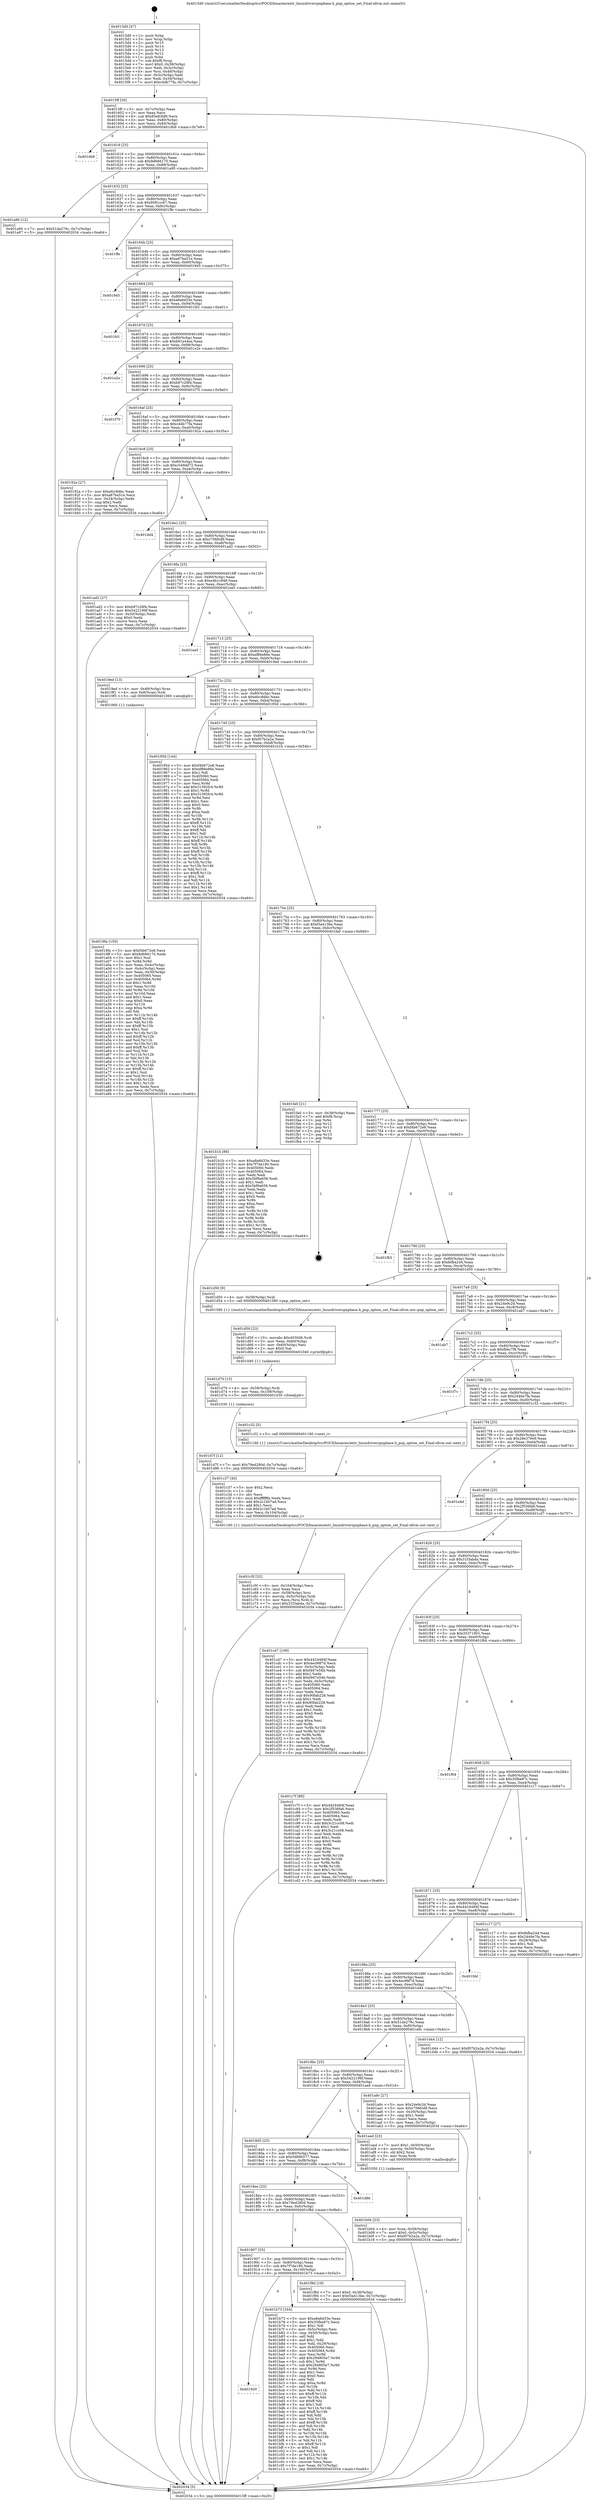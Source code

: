 digraph "0x4015d0" {
  label = "0x4015d0 (/mnt/c/Users/mathe/Desktop/tcc/POCII/binaries/extr_linuxdriverspnpbase.h_pnp_option_set_Final-ollvm.out::main(0))"
  labelloc = "t"
  node[shape=record]

  Entry [label="",width=0.3,height=0.3,shape=circle,fillcolor=black,style=filled]
  "0x4015ff" [label="{
     0x4015ff [26]\l
     | [instrs]\l
     &nbsp;&nbsp;0x4015ff \<+3\>: mov -0x7c(%rbp),%eax\l
     &nbsp;&nbsp;0x401602 \<+2\>: mov %eax,%ecx\l
     &nbsp;&nbsp;0x401604 \<+6\>: sub $0x85e83bf6,%ecx\l
     &nbsp;&nbsp;0x40160a \<+3\>: mov %eax,-0x80(%rbp)\l
     &nbsp;&nbsp;0x40160d \<+6\>: mov %ecx,-0x84(%rbp)\l
     &nbsp;&nbsp;0x401613 \<+6\>: je 0000000000401db9 \<main+0x7e9\>\l
  }"]
  "0x401db9" [label="{
     0x401db9\l
  }", style=dashed]
  "0x401619" [label="{
     0x401619 [25]\l
     | [instrs]\l
     &nbsp;&nbsp;0x401619 \<+5\>: jmp 000000000040161e \<main+0x4e\>\l
     &nbsp;&nbsp;0x40161e \<+3\>: mov -0x80(%rbp),%eax\l
     &nbsp;&nbsp;0x401621 \<+5\>: sub $0x8d666170,%eax\l
     &nbsp;&nbsp;0x401626 \<+6\>: mov %eax,-0x88(%rbp)\l
     &nbsp;&nbsp;0x40162c \<+6\>: je 0000000000401a90 \<main+0x4c0\>\l
  }"]
  Exit [label="",width=0.3,height=0.3,shape=circle,fillcolor=black,style=filled,peripheries=2]
  "0x401a90" [label="{
     0x401a90 [12]\l
     | [instrs]\l
     &nbsp;&nbsp;0x401a90 \<+7\>: movl $0x51da276c,-0x7c(%rbp)\l
     &nbsp;&nbsp;0x401a97 \<+5\>: jmp 0000000000402034 \<main+0xa64\>\l
  }"]
  "0x401632" [label="{
     0x401632 [25]\l
     | [instrs]\l
     &nbsp;&nbsp;0x401632 \<+5\>: jmp 0000000000401637 \<main+0x67\>\l
     &nbsp;&nbsp;0x401637 \<+3\>: mov -0x80(%rbp),%eax\l
     &nbsp;&nbsp;0x40163a \<+5\>: sub $0x9581cc67,%eax\l
     &nbsp;&nbsp;0x40163f \<+6\>: mov %eax,-0x8c(%rbp)\l
     &nbsp;&nbsp;0x401645 \<+6\>: je 0000000000401ffe \<main+0xa2e\>\l
  }"]
  "0x401d7f" [label="{
     0x401d7f [12]\l
     | [instrs]\l
     &nbsp;&nbsp;0x401d7f \<+7\>: movl $0x79ed280d,-0x7c(%rbp)\l
     &nbsp;&nbsp;0x401d86 \<+5\>: jmp 0000000000402034 \<main+0xa64\>\l
  }"]
  "0x401ffe" [label="{
     0x401ffe\l
  }", style=dashed]
  "0x40164b" [label="{
     0x40164b [25]\l
     | [instrs]\l
     &nbsp;&nbsp;0x40164b \<+5\>: jmp 0000000000401650 \<main+0x80\>\l
     &nbsp;&nbsp;0x401650 \<+3\>: mov -0x80(%rbp),%eax\l
     &nbsp;&nbsp;0x401653 \<+5\>: sub $0xa87ba51e,%eax\l
     &nbsp;&nbsp;0x401658 \<+6\>: mov %eax,-0x90(%rbp)\l
     &nbsp;&nbsp;0x40165e \<+6\>: je 0000000000401945 \<main+0x375\>\l
  }"]
  "0x401d70" [label="{
     0x401d70 [15]\l
     | [instrs]\l
     &nbsp;&nbsp;0x401d70 \<+4\>: mov -0x58(%rbp),%rdi\l
     &nbsp;&nbsp;0x401d74 \<+6\>: mov %eax,-0x108(%rbp)\l
     &nbsp;&nbsp;0x401d7a \<+5\>: call 0000000000401030 \<free@plt\>\l
     | [calls]\l
     &nbsp;&nbsp;0x401030 \{1\} (unknown)\l
  }"]
  "0x401945" [label="{
     0x401945\l
  }", style=dashed]
  "0x401664" [label="{
     0x401664 [25]\l
     | [instrs]\l
     &nbsp;&nbsp;0x401664 \<+5\>: jmp 0000000000401669 \<main+0x99\>\l
     &nbsp;&nbsp;0x401669 \<+3\>: mov -0x80(%rbp),%eax\l
     &nbsp;&nbsp;0x40166c \<+5\>: sub $0xa8a6d33e,%eax\l
     &nbsp;&nbsp;0x401671 \<+6\>: mov %eax,-0x94(%rbp)\l
     &nbsp;&nbsp;0x401677 \<+6\>: je 0000000000401fd1 \<main+0xa01\>\l
  }"]
  "0x401d59" [label="{
     0x401d59 [23]\l
     | [instrs]\l
     &nbsp;&nbsp;0x401d59 \<+10\>: movabs $0x4030d6,%rdi\l
     &nbsp;&nbsp;0x401d63 \<+3\>: mov %eax,-0x60(%rbp)\l
     &nbsp;&nbsp;0x401d66 \<+3\>: mov -0x60(%rbp),%esi\l
     &nbsp;&nbsp;0x401d69 \<+2\>: mov $0x0,%al\l
     &nbsp;&nbsp;0x401d6b \<+5\>: call 0000000000401040 \<printf@plt\>\l
     | [calls]\l
     &nbsp;&nbsp;0x401040 \{1\} (unknown)\l
  }"]
  "0x401fd1" [label="{
     0x401fd1\l
  }", style=dashed]
  "0x40167d" [label="{
     0x40167d [25]\l
     | [instrs]\l
     &nbsp;&nbsp;0x40167d \<+5\>: jmp 0000000000401682 \<main+0xb2\>\l
     &nbsp;&nbsp;0x401682 \<+3\>: mov -0x80(%rbp),%eax\l
     &nbsp;&nbsp;0x401685 \<+5\>: sub $0xb91a44ea,%eax\l
     &nbsp;&nbsp;0x40168a \<+6\>: mov %eax,-0x98(%rbp)\l
     &nbsp;&nbsp;0x401690 \<+6\>: je 0000000000401e2e \<main+0x85e\>\l
  }"]
  "0x401c5f" [label="{
     0x401c5f [32]\l
     | [instrs]\l
     &nbsp;&nbsp;0x401c5f \<+6\>: mov -0x104(%rbp),%ecx\l
     &nbsp;&nbsp;0x401c65 \<+3\>: imul %eax,%ecx\l
     &nbsp;&nbsp;0x401c68 \<+4\>: mov -0x58(%rbp),%rsi\l
     &nbsp;&nbsp;0x401c6c \<+4\>: movslq -0x5c(%rbp),%rdi\l
     &nbsp;&nbsp;0x401c70 \<+3\>: mov %ecx,(%rsi,%rdi,4)\l
     &nbsp;&nbsp;0x401c73 \<+7\>: movl $0x31f3abda,-0x7c(%rbp)\l
     &nbsp;&nbsp;0x401c7a \<+5\>: jmp 0000000000402034 \<main+0xa64\>\l
  }"]
  "0x401e2e" [label="{
     0x401e2e\l
  }", style=dashed]
  "0x401696" [label="{
     0x401696 [25]\l
     | [instrs]\l
     &nbsp;&nbsp;0x401696 \<+5\>: jmp 000000000040169b \<main+0xcb\>\l
     &nbsp;&nbsp;0x40169b \<+3\>: mov -0x80(%rbp),%eax\l
     &nbsp;&nbsp;0x40169e \<+5\>: sub $0xb97c28f4,%eax\l
     &nbsp;&nbsp;0x4016a3 \<+6\>: mov %eax,-0x9c(%rbp)\l
     &nbsp;&nbsp;0x4016a9 \<+6\>: je 0000000000401f70 \<main+0x9a0\>\l
  }"]
  "0x401c37" [label="{
     0x401c37 [40]\l
     | [instrs]\l
     &nbsp;&nbsp;0x401c37 \<+5\>: mov $0x2,%ecx\l
     &nbsp;&nbsp;0x401c3c \<+1\>: cltd\l
     &nbsp;&nbsp;0x401c3d \<+2\>: idiv %ecx\l
     &nbsp;&nbsp;0x401c3f \<+6\>: imul $0xfffffffe,%edx,%ecx\l
     &nbsp;&nbsp;0x401c45 \<+6\>: add $0x2c1b07ad,%ecx\l
     &nbsp;&nbsp;0x401c4b \<+3\>: add $0x1,%ecx\l
     &nbsp;&nbsp;0x401c4e \<+6\>: sub $0x2c1b07ad,%ecx\l
     &nbsp;&nbsp;0x401c54 \<+6\>: mov %ecx,-0x104(%rbp)\l
     &nbsp;&nbsp;0x401c5a \<+5\>: call 0000000000401160 \<next_i\>\l
     | [calls]\l
     &nbsp;&nbsp;0x401160 \{1\} (/mnt/c/Users/mathe/Desktop/tcc/POCII/binaries/extr_linuxdriverspnpbase.h_pnp_option_set_Final-ollvm.out::next_i)\l
  }"]
  "0x401f70" [label="{
     0x401f70\l
  }", style=dashed]
  "0x4016af" [label="{
     0x4016af [25]\l
     | [instrs]\l
     &nbsp;&nbsp;0x4016af \<+5\>: jmp 00000000004016b4 \<main+0xe4\>\l
     &nbsp;&nbsp;0x4016b4 \<+3\>: mov -0x80(%rbp),%eax\l
     &nbsp;&nbsp;0x4016b7 \<+5\>: sub $0xc4db77fa,%eax\l
     &nbsp;&nbsp;0x4016bc \<+6\>: mov %eax,-0xa0(%rbp)\l
     &nbsp;&nbsp;0x4016c2 \<+6\>: je 000000000040192a \<main+0x35a\>\l
  }"]
  "0x401920" [label="{
     0x401920\l
  }", style=dashed]
  "0x40192a" [label="{
     0x40192a [27]\l
     | [instrs]\l
     &nbsp;&nbsp;0x40192a \<+5\>: mov $0xefcc8dbc,%eax\l
     &nbsp;&nbsp;0x40192f \<+5\>: mov $0xa87ba51e,%ecx\l
     &nbsp;&nbsp;0x401934 \<+3\>: mov -0x34(%rbp),%edx\l
     &nbsp;&nbsp;0x401937 \<+3\>: cmp $0x2,%edx\l
     &nbsp;&nbsp;0x40193a \<+3\>: cmovne %ecx,%eax\l
     &nbsp;&nbsp;0x40193d \<+3\>: mov %eax,-0x7c(%rbp)\l
     &nbsp;&nbsp;0x401940 \<+5\>: jmp 0000000000402034 \<main+0xa64\>\l
  }"]
  "0x4016c8" [label="{
     0x4016c8 [25]\l
     | [instrs]\l
     &nbsp;&nbsp;0x4016c8 \<+5\>: jmp 00000000004016cd \<main+0xfd\>\l
     &nbsp;&nbsp;0x4016cd \<+3\>: mov -0x80(%rbp),%eax\l
     &nbsp;&nbsp;0x4016d0 \<+5\>: sub $0xc549dd72,%eax\l
     &nbsp;&nbsp;0x4016d5 \<+6\>: mov %eax,-0xa4(%rbp)\l
     &nbsp;&nbsp;0x4016db \<+6\>: je 0000000000401dd4 \<main+0x804\>\l
  }"]
  "0x402034" [label="{
     0x402034 [5]\l
     | [instrs]\l
     &nbsp;&nbsp;0x402034 \<+5\>: jmp 00000000004015ff \<main+0x2f\>\l
  }"]
  "0x4015d0" [label="{
     0x4015d0 [47]\l
     | [instrs]\l
     &nbsp;&nbsp;0x4015d0 \<+1\>: push %rbp\l
     &nbsp;&nbsp;0x4015d1 \<+3\>: mov %rsp,%rbp\l
     &nbsp;&nbsp;0x4015d4 \<+2\>: push %r15\l
     &nbsp;&nbsp;0x4015d6 \<+2\>: push %r14\l
     &nbsp;&nbsp;0x4015d8 \<+2\>: push %r13\l
     &nbsp;&nbsp;0x4015da \<+2\>: push %r12\l
     &nbsp;&nbsp;0x4015dc \<+1\>: push %rbx\l
     &nbsp;&nbsp;0x4015dd \<+7\>: sub $0xf8,%rsp\l
     &nbsp;&nbsp;0x4015e4 \<+7\>: movl $0x0,-0x38(%rbp)\l
     &nbsp;&nbsp;0x4015eb \<+3\>: mov %edi,-0x3c(%rbp)\l
     &nbsp;&nbsp;0x4015ee \<+4\>: mov %rsi,-0x48(%rbp)\l
     &nbsp;&nbsp;0x4015f2 \<+3\>: mov -0x3c(%rbp),%edi\l
     &nbsp;&nbsp;0x4015f5 \<+3\>: mov %edi,-0x34(%rbp)\l
     &nbsp;&nbsp;0x4015f8 \<+7\>: movl $0xc4db77fa,-0x7c(%rbp)\l
  }"]
  "0x401b73" [label="{
     0x401b73 [164]\l
     | [instrs]\l
     &nbsp;&nbsp;0x401b73 \<+5\>: mov $0xa8a6d33e,%eax\l
     &nbsp;&nbsp;0x401b78 \<+5\>: mov $0x35fbe97c,%ecx\l
     &nbsp;&nbsp;0x401b7d \<+2\>: mov $0x1,%dl\l
     &nbsp;&nbsp;0x401b7f \<+3\>: mov -0x5c(%rbp),%esi\l
     &nbsp;&nbsp;0x401b82 \<+3\>: cmp -0x50(%rbp),%esi\l
     &nbsp;&nbsp;0x401b85 \<+4\>: setl %dil\l
     &nbsp;&nbsp;0x401b89 \<+4\>: and $0x1,%dil\l
     &nbsp;&nbsp;0x401b8d \<+4\>: mov %dil,-0x29(%rbp)\l
     &nbsp;&nbsp;0x401b91 \<+7\>: mov 0x405060,%esi\l
     &nbsp;&nbsp;0x401b98 \<+8\>: mov 0x405064,%r8d\l
     &nbsp;&nbsp;0x401ba0 \<+3\>: mov %esi,%r9d\l
     &nbsp;&nbsp;0x401ba3 \<+7\>: add $0x294805e7,%r9d\l
     &nbsp;&nbsp;0x401baa \<+4\>: sub $0x1,%r9d\l
     &nbsp;&nbsp;0x401bae \<+7\>: sub $0x294805e7,%r9d\l
     &nbsp;&nbsp;0x401bb5 \<+4\>: imul %r9d,%esi\l
     &nbsp;&nbsp;0x401bb9 \<+3\>: and $0x1,%esi\l
     &nbsp;&nbsp;0x401bbc \<+3\>: cmp $0x0,%esi\l
     &nbsp;&nbsp;0x401bbf \<+4\>: sete %dil\l
     &nbsp;&nbsp;0x401bc3 \<+4\>: cmp $0xa,%r8d\l
     &nbsp;&nbsp;0x401bc7 \<+4\>: setl %r10b\l
     &nbsp;&nbsp;0x401bcb \<+3\>: mov %dil,%r11b\l
     &nbsp;&nbsp;0x401bce \<+4\>: xor $0xff,%r11b\l
     &nbsp;&nbsp;0x401bd2 \<+3\>: mov %r10b,%bl\l
     &nbsp;&nbsp;0x401bd5 \<+3\>: xor $0xff,%bl\l
     &nbsp;&nbsp;0x401bd8 \<+3\>: xor $0x1,%dl\l
     &nbsp;&nbsp;0x401bdb \<+3\>: mov %r11b,%r14b\l
     &nbsp;&nbsp;0x401bde \<+4\>: and $0xff,%r14b\l
     &nbsp;&nbsp;0x401be2 \<+3\>: and %dl,%dil\l
     &nbsp;&nbsp;0x401be5 \<+3\>: mov %bl,%r15b\l
     &nbsp;&nbsp;0x401be8 \<+4\>: and $0xff,%r15b\l
     &nbsp;&nbsp;0x401bec \<+3\>: and %dl,%r10b\l
     &nbsp;&nbsp;0x401bef \<+3\>: or %dil,%r14b\l
     &nbsp;&nbsp;0x401bf2 \<+3\>: or %r10b,%r15b\l
     &nbsp;&nbsp;0x401bf5 \<+3\>: xor %r15b,%r14b\l
     &nbsp;&nbsp;0x401bf8 \<+3\>: or %bl,%r11b\l
     &nbsp;&nbsp;0x401bfb \<+4\>: xor $0xff,%r11b\l
     &nbsp;&nbsp;0x401bff \<+3\>: or $0x1,%dl\l
     &nbsp;&nbsp;0x401c02 \<+3\>: and %dl,%r11b\l
     &nbsp;&nbsp;0x401c05 \<+3\>: or %r11b,%r14b\l
     &nbsp;&nbsp;0x401c08 \<+4\>: test $0x1,%r14b\l
     &nbsp;&nbsp;0x401c0c \<+3\>: cmovne %ecx,%eax\l
     &nbsp;&nbsp;0x401c0f \<+3\>: mov %eax,-0x7c(%rbp)\l
     &nbsp;&nbsp;0x401c12 \<+5\>: jmp 0000000000402034 \<main+0xa64\>\l
  }"]
  "0x401dd4" [label="{
     0x401dd4\l
  }", style=dashed]
  "0x4016e1" [label="{
     0x4016e1 [25]\l
     | [instrs]\l
     &nbsp;&nbsp;0x4016e1 \<+5\>: jmp 00000000004016e6 \<main+0x116\>\l
     &nbsp;&nbsp;0x4016e6 \<+3\>: mov -0x80(%rbp),%eax\l
     &nbsp;&nbsp;0x4016e9 \<+5\>: sub $0xc706fcd9,%eax\l
     &nbsp;&nbsp;0x4016ee \<+6\>: mov %eax,-0xa8(%rbp)\l
     &nbsp;&nbsp;0x4016f4 \<+6\>: je 0000000000401ad2 \<main+0x502\>\l
  }"]
  "0x401907" [label="{
     0x401907 [25]\l
     | [instrs]\l
     &nbsp;&nbsp;0x401907 \<+5\>: jmp 000000000040190c \<main+0x33c\>\l
     &nbsp;&nbsp;0x40190c \<+3\>: mov -0x80(%rbp),%eax\l
     &nbsp;&nbsp;0x40190f \<+5\>: sub $0x7f7de180,%eax\l
     &nbsp;&nbsp;0x401914 \<+6\>: mov %eax,-0x100(%rbp)\l
     &nbsp;&nbsp;0x40191a \<+6\>: je 0000000000401b73 \<main+0x5a3\>\l
  }"]
  "0x401ad2" [label="{
     0x401ad2 [27]\l
     | [instrs]\l
     &nbsp;&nbsp;0x401ad2 \<+5\>: mov $0xb97c28f4,%eax\l
     &nbsp;&nbsp;0x401ad7 \<+5\>: mov $0x5422199f,%ecx\l
     &nbsp;&nbsp;0x401adc \<+3\>: mov -0x30(%rbp),%edx\l
     &nbsp;&nbsp;0x401adf \<+3\>: cmp $0x0,%edx\l
     &nbsp;&nbsp;0x401ae2 \<+3\>: cmove %ecx,%eax\l
     &nbsp;&nbsp;0x401ae5 \<+3\>: mov %eax,-0x7c(%rbp)\l
     &nbsp;&nbsp;0x401ae8 \<+5\>: jmp 0000000000402034 \<main+0xa64\>\l
  }"]
  "0x4016fa" [label="{
     0x4016fa [25]\l
     | [instrs]\l
     &nbsp;&nbsp;0x4016fa \<+5\>: jmp 00000000004016ff \<main+0x12f\>\l
     &nbsp;&nbsp;0x4016ff \<+3\>: mov -0x80(%rbp),%eax\l
     &nbsp;&nbsp;0x401702 \<+5\>: sub $0xe4b1c948,%eax\l
     &nbsp;&nbsp;0x401707 \<+6\>: mov %eax,-0xac(%rbp)\l
     &nbsp;&nbsp;0x40170d \<+6\>: je 0000000000401ea5 \<main+0x8d5\>\l
  }"]
  "0x401f8d" [label="{
     0x401f8d [19]\l
     | [instrs]\l
     &nbsp;&nbsp;0x401f8d \<+7\>: movl $0x0,-0x38(%rbp)\l
     &nbsp;&nbsp;0x401f94 \<+7\>: movl $0xf3a413be,-0x7c(%rbp)\l
     &nbsp;&nbsp;0x401f9b \<+5\>: jmp 0000000000402034 \<main+0xa64\>\l
  }"]
  "0x401ea5" [label="{
     0x401ea5\l
  }", style=dashed]
  "0x401713" [label="{
     0x401713 [25]\l
     | [instrs]\l
     &nbsp;&nbsp;0x401713 \<+5\>: jmp 0000000000401718 \<main+0x148\>\l
     &nbsp;&nbsp;0x401718 \<+3\>: mov -0x80(%rbp),%eax\l
     &nbsp;&nbsp;0x40171b \<+5\>: sub $0xef86e86e,%eax\l
     &nbsp;&nbsp;0x401720 \<+6\>: mov %eax,-0xb0(%rbp)\l
     &nbsp;&nbsp;0x401726 \<+6\>: je 00000000004019ed \<main+0x41d\>\l
  }"]
  "0x4018ee" [label="{
     0x4018ee [25]\l
     | [instrs]\l
     &nbsp;&nbsp;0x4018ee \<+5\>: jmp 00000000004018f3 \<main+0x323\>\l
     &nbsp;&nbsp;0x4018f3 \<+3\>: mov -0x80(%rbp),%eax\l
     &nbsp;&nbsp;0x4018f6 \<+5\>: sub $0x79ed280d,%eax\l
     &nbsp;&nbsp;0x4018fb \<+6\>: mov %eax,-0xfc(%rbp)\l
     &nbsp;&nbsp;0x401901 \<+6\>: je 0000000000401f8d \<main+0x9bd\>\l
  }"]
  "0x4019ed" [label="{
     0x4019ed [13]\l
     | [instrs]\l
     &nbsp;&nbsp;0x4019ed \<+4\>: mov -0x48(%rbp),%rax\l
     &nbsp;&nbsp;0x4019f1 \<+4\>: mov 0x8(%rax),%rdi\l
     &nbsp;&nbsp;0x4019f5 \<+5\>: call 0000000000401060 \<atoi@plt\>\l
     | [calls]\l
     &nbsp;&nbsp;0x401060 \{1\} (unknown)\l
  }"]
  "0x40172c" [label="{
     0x40172c [25]\l
     | [instrs]\l
     &nbsp;&nbsp;0x40172c \<+5\>: jmp 0000000000401731 \<main+0x161\>\l
     &nbsp;&nbsp;0x401731 \<+3\>: mov -0x80(%rbp),%eax\l
     &nbsp;&nbsp;0x401734 \<+5\>: sub $0xefcc8dbc,%eax\l
     &nbsp;&nbsp;0x401739 \<+6\>: mov %eax,-0xb4(%rbp)\l
     &nbsp;&nbsp;0x40173f \<+6\>: je 000000000040195d \<main+0x38d\>\l
  }"]
  "0x401d8b" [label="{
     0x401d8b\l
  }", style=dashed]
  "0x40195d" [label="{
     0x40195d [144]\l
     | [instrs]\l
     &nbsp;&nbsp;0x40195d \<+5\>: mov $0xf4b672e8,%eax\l
     &nbsp;&nbsp;0x401962 \<+5\>: mov $0xef86e86e,%ecx\l
     &nbsp;&nbsp;0x401967 \<+2\>: mov $0x1,%dl\l
     &nbsp;&nbsp;0x401969 \<+7\>: mov 0x405060,%esi\l
     &nbsp;&nbsp;0x401970 \<+7\>: mov 0x405064,%edi\l
     &nbsp;&nbsp;0x401977 \<+3\>: mov %esi,%r8d\l
     &nbsp;&nbsp;0x40197a \<+7\>: add $0x31392fc4,%r8d\l
     &nbsp;&nbsp;0x401981 \<+4\>: sub $0x1,%r8d\l
     &nbsp;&nbsp;0x401985 \<+7\>: sub $0x31392fc4,%r8d\l
     &nbsp;&nbsp;0x40198c \<+4\>: imul %r8d,%esi\l
     &nbsp;&nbsp;0x401990 \<+3\>: and $0x1,%esi\l
     &nbsp;&nbsp;0x401993 \<+3\>: cmp $0x0,%esi\l
     &nbsp;&nbsp;0x401996 \<+4\>: sete %r9b\l
     &nbsp;&nbsp;0x40199a \<+3\>: cmp $0xa,%edi\l
     &nbsp;&nbsp;0x40199d \<+4\>: setl %r10b\l
     &nbsp;&nbsp;0x4019a1 \<+3\>: mov %r9b,%r11b\l
     &nbsp;&nbsp;0x4019a4 \<+4\>: xor $0xff,%r11b\l
     &nbsp;&nbsp;0x4019a8 \<+3\>: mov %r10b,%bl\l
     &nbsp;&nbsp;0x4019ab \<+3\>: xor $0xff,%bl\l
     &nbsp;&nbsp;0x4019ae \<+3\>: xor $0x1,%dl\l
     &nbsp;&nbsp;0x4019b1 \<+3\>: mov %r11b,%r14b\l
     &nbsp;&nbsp;0x4019b4 \<+4\>: and $0xff,%r14b\l
     &nbsp;&nbsp;0x4019b8 \<+3\>: and %dl,%r9b\l
     &nbsp;&nbsp;0x4019bb \<+3\>: mov %bl,%r15b\l
     &nbsp;&nbsp;0x4019be \<+4\>: and $0xff,%r15b\l
     &nbsp;&nbsp;0x4019c2 \<+3\>: and %dl,%r10b\l
     &nbsp;&nbsp;0x4019c5 \<+3\>: or %r9b,%r14b\l
     &nbsp;&nbsp;0x4019c8 \<+3\>: or %r10b,%r15b\l
     &nbsp;&nbsp;0x4019cb \<+3\>: xor %r15b,%r14b\l
     &nbsp;&nbsp;0x4019ce \<+3\>: or %bl,%r11b\l
     &nbsp;&nbsp;0x4019d1 \<+4\>: xor $0xff,%r11b\l
     &nbsp;&nbsp;0x4019d5 \<+3\>: or $0x1,%dl\l
     &nbsp;&nbsp;0x4019d8 \<+3\>: and %dl,%r11b\l
     &nbsp;&nbsp;0x4019db \<+3\>: or %r11b,%r14b\l
     &nbsp;&nbsp;0x4019de \<+4\>: test $0x1,%r14b\l
     &nbsp;&nbsp;0x4019e2 \<+3\>: cmovne %ecx,%eax\l
     &nbsp;&nbsp;0x4019e5 \<+3\>: mov %eax,-0x7c(%rbp)\l
     &nbsp;&nbsp;0x4019e8 \<+5\>: jmp 0000000000402034 \<main+0xa64\>\l
  }"]
  "0x401745" [label="{
     0x401745 [25]\l
     | [instrs]\l
     &nbsp;&nbsp;0x401745 \<+5\>: jmp 000000000040174a \<main+0x17a\>\l
     &nbsp;&nbsp;0x40174a \<+3\>: mov -0x80(%rbp),%eax\l
     &nbsp;&nbsp;0x40174d \<+5\>: sub $0xf07b2a2a,%eax\l
     &nbsp;&nbsp;0x401752 \<+6\>: mov %eax,-0xb8(%rbp)\l
     &nbsp;&nbsp;0x401758 \<+6\>: je 0000000000401b1b \<main+0x54b\>\l
  }"]
  "0x4019fa" [label="{
     0x4019fa [150]\l
     | [instrs]\l
     &nbsp;&nbsp;0x4019fa \<+5\>: mov $0xf4b672e8,%ecx\l
     &nbsp;&nbsp;0x4019ff \<+5\>: mov $0x8d666170,%edx\l
     &nbsp;&nbsp;0x401a04 \<+3\>: mov $0x1,%sil\l
     &nbsp;&nbsp;0x401a07 \<+3\>: xor %r8d,%r8d\l
     &nbsp;&nbsp;0x401a0a \<+3\>: mov %eax,-0x4c(%rbp)\l
     &nbsp;&nbsp;0x401a0d \<+3\>: mov -0x4c(%rbp),%eax\l
     &nbsp;&nbsp;0x401a10 \<+3\>: mov %eax,-0x30(%rbp)\l
     &nbsp;&nbsp;0x401a13 \<+7\>: mov 0x405060,%eax\l
     &nbsp;&nbsp;0x401a1a \<+8\>: mov 0x405064,%r9d\l
     &nbsp;&nbsp;0x401a22 \<+4\>: sub $0x1,%r8d\l
     &nbsp;&nbsp;0x401a26 \<+3\>: mov %eax,%r10d\l
     &nbsp;&nbsp;0x401a29 \<+3\>: add %r8d,%r10d\l
     &nbsp;&nbsp;0x401a2c \<+4\>: imul %r10d,%eax\l
     &nbsp;&nbsp;0x401a30 \<+3\>: and $0x1,%eax\l
     &nbsp;&nbsp;0x401a33 \<+3\>: cmp $0x0,%eax\l
     &nbsp;&nbsp;0x401a36 \<+4\>: sete %r11b\l
     &nbsp;&nbsp;0x401a3a \<+4\>: cmp $0xa,%r9d\l
     &nbsp;&nbsp;0x401a3e \<+3\>: setl %bl\l
     &nbsp;&nbsp;0x401a41 \<+3\>: mov %r11b,%r14b\l
     &nbsp;&nbsp;0x401a44 \<+4\>: xor $0xff,%r14b\l
     &nbsp;&nbsp;0x401a48 \<+3\>: mov %bl,%r15b\l
     &nbsp;&nbsp;0x401a4b \<+4\>: xor $0xff,%r15b\l
     &nbsp;&nbsp;0x401a4f \<+4\>: xor $0x1,%sil\l
     &nbsp;&nbsp;0x401a53 \<+3\>: mov %r14b,%r12b\l
     &nbsp;&nbsp;0x401a56 \<+4\>: and $0xff,%r12b\l
     &nbsp;&nbsp;0x401a5a \<+3\>: and %sil,%r11b\l
     &nbsp;&nbsp;0x401a5d \<+3\>: mov %r15b,%r13b\l
     &nbsp;&nbsp;0x401a60 \<+4\>: and $0xff,%r13b\l
     &nbsp;&nbsp;0x401a64 \<+3\>: and %sil,%bl\l
     &nbsp;&nbsp;0x401a67 \<+3\>: or %r11b,%r12b\l
     &nbsp;&nbsp;0x401a6a \<+3\>: or %bl,%r13b\l
     &nbsp;&nbsp;0x401a6d \<+3\>: xor %r13b,%r12b\l
     &nbsp;&nbsp;0x401a70 \<+3\>: or %r15b,%r14b\l
     &nbsp;&nbsp;0x401a73 \<+4\>: xor $0xff,%r14b\l
     &nbsp;&nbsp;0x401a77 \<+4\>: or $0x1,%sil\l
     &nbsp;&nbsp;0x401a7b \<+3\>: and %sil,%r14b\l
     &nbsp;&nbsp;0x401a7e \<+3\>: or %r14b,%r12b\l
     &nbsp;&nbsp;0x401a81 \<+4\>: test $0x1,%r12b\l
     &nbsp;&nbsp;0x401a85 \<+3\>: cmovne %edx,%ecx\l
     &nbsp;&nbsp;0x401a88 \<+3\>: mov %ecx,-0x7c(%rbp)\l
     &nbsp;&nbsp;0x401a8b \<+5\>: jmp 0000000000402034 \<main+0xa64\>\l
  }"]
  "0x401b04" [label="{
     0x401b04 [23]\l
     | [instrs]\l
     &nbsp;&nbsp;0x401b04 \<+4\>: mov %rax,-0x58(%rbp)\l
     &nbsp;&nbsp;0x401b08 \<+7\>: movl $0x0,-0x5c(%rbp)\l
     &nbsp;&nbsp;0x401b0f \<+7\>: movl $0xf07b2a2a,-0x7c(%rbp)\l
     &nbsp;&nbsp;0x401b16 \<+5\>: jmp 0000000000402034 \<main+0xa64\>\l
  }"]
  "0x401b1b" [label="{
     0x401b1b [88]\l
     | [instrs]\l
     &nbsp;&nbsp;0x401b1b \<+5\>: mov $0xa8a6d33e,%eax\l
     &nbsp;&nbsp;0x401b20 \<+5\>: mov $0x7f7de180,%ecx\l
     &nbsp;&nbsp;0x401b25 \<+7\>: mov 0x405060,%edx\l
     &nbsp;&nbsp;0x401b2c \<+7\>: mov 0x405064,%esi\l
     &nbsp;&nbsp;0x401b33 \<+2\>: mov %edx,%edi\l
     &nbsp;&nbsp;0x401b35 \<+6\>: add $0x5bf9a658,%edi\l
     &nbsp;&nbsp;0x401b3b \<+3\>: sub $0x1,%edi\l
     &nbsp;&nbsp;0x401b3e \<+6\>: sub $0x5bf9a658,%edi\l
     &nbsp;&nbsp;0x401b44 \<+3\>: imul %edi,%edx\l
     &nbsp;&nbsp;0x401b47 \<+3\>: and $0x1,%edx\l
     &nbsp;&nbsp;0x401b4a \<+3\>: cmp $0x0,%edx\l
     &nbsp;&nbsp;0x401b4d \<+4\>: sete %r8b\l
     &nbsp;&nbsp;0x401b51 \<+3\>: cmp $0xa,%esi\l
     &nbsp;&nbsp;0x401b54 \<+4\>: setl %r9b\l
     &nbsp;&nbsp;0x401b58 \<+3\>: mov %r8b,%r10b\l
     &nbsp;&nbsp;0x401b5b \<+3\>: and %r9b,%r10b\l
     &nbsp;&nbsp;0x401b5e \<+3\>: xor %r9b,%r8b\l
     &nbsp;&nbsp;0x401b61 \<+3\>: or %r8b,%r10b\l
     &nbsp;&nbsp;0x401b64 \<+4\>: test $0x1,%r10b\l
     &nbsp;&nbsp;0x401b68 \<+3\>: cmovne %ecx,%eax\l
     &nbsp;&nbsp;0x401b6b \<+3\>: mov %eax,-0x7c(%rbp)\l
     &nbsp;&nbsp;0x401b6e \<+5\>: jmp 0000000000402034 \<main+0xa64\>\l
  }"]
  "0x40175e" [label="{
     0x40175e [25]\l
     | [instrs]\l
     &nbsp;&nbsp;0x40175e \<+5\>: jmp 0000000000401763 \<main+0x193\>\l
     &nbsp;&nbsp;0x401763 \<+3\>: mov -0x80(%rbp),%eax\l
     &nbsp;&nbsp;0x401766 \<+5\>: sub $0xf3a413be,%eax\l
     &nbsp;&nbsp;0x40176b \<+6\>: mov %eax,-0xbc(%rbp)\l
     &nbsp;&nbsp;0x401771 \<+6\>: je 0000000000401fa0 \<main+0x9d0\>\l
  }"]
  "0x4018d5" [label="{
     0x4018d5 [25]\l
     | [instrs]\l
     &nbsp;&nbsp;0x4018d5 \<+5\>: jmp 00000000004018da \<main+0x30a\>\l
     &nbsp;&nbsp;0x4018da \<+3\>: mov -0x80(%rbp),%eax\l
     &nbsp;&nbsp;0x4018dd \<+5\>: sub $0x5d89b577,%eax\l
     &nbsp;&nbsp;0x4018e2 \<+6\>: mov %eax,-0xf8(%rbp)\l
     &nbsp;&nbsp;0x4018e8 \<+6\>: je 0000000000401d8b \<main+0x7bb\>\l
  }"]
  "0x401fa0" [label="{
     0x401fa0 [21]\l
     | [instrs]\l
     &nbsp;&nbsp;0x401fa0 \<+3\>: mov -0x38(%rbp),%eax\l
     &nbsp;&nbsp;0x401fa3 \<+7\>: add $0xf8,%rsp\l
     &nbsp;&nbsp;0x401faa \<+1\>: pop %rbx\l
     &nbsp;&nbsp;0x401fab \<+2\>: pop %r12\l
     &nbsp;&nbsp;0x401fad \<+2\>: pop %r13\l
     &nbsp;&nbsp;0x401faf \<+2\>: pop %r14\l
     &nbsp;&nbsp;0x401fb1 \<+2\>: pop %r15\l
     &nbsp;&nbsp;0x401fb3 \<+1\>: pop %rbp\l
     &nbsp;&nbsp;0x401fb4 \<+1\>: ret\l
  }"]
  "0x401777" [label="{
     0x401777 [25]\l
     | [instrs]\l
     &nbsp;&nbsp;0x401777 \<+5\>: jmp 000000000040177c \<main+0x1ac\>\l
     &nbsp;&nbsp;0x40177c \<+3\>: mov -0x80(%rbp),%eax\l
     &nbsp;&nbsp;0x40177f \<+5\>: sub $0xf4b672e8,%eax\l
     &nbsp;&nbsp;0x401784 \<+6\>: mov %eax,-0xc0(%rbp)\l
     &nbsp;&nbsp;0x40178a \<+6\>: je 0000000000401fb5 \<main+0x9e5\>\l
  }"]
  "0x401aed" [label="{
     0x401aed [23]\l
     | [instrs]\l
     &nbsp;&nbsp;0x401aed \<+7\>: movl $0x1,-0x50(%rbp)\l
     &nbsp;&nbsp;0x401af4 \<+4\>: movslq -0x50(%rbp),%rax\l
     &nbsp;&nbsp;0x401af8 \<+4\>: shl $0x2,%rax\l
     &nbsp;&nbsp;0x401afc \<+3\>: mov %rax,%rdi\l
     &nbsp;&nbsp;0x401aff \<+5\>: call 0000000000401050 \<malloc@plt\>\l
     | [calls]\l
     &nbsp;&nbsp;0x401050 \{1\} (unknown)\l
  }"]
  "0x401fb5" [label="{
     0x401fb5\l
  }", style=dashed]
  "0x401790" [label="{
     0x401790 [25]\l
     | [instrs]\l
     &nbsp;&nbsp;0x401790 \<+5\>: jmp 0000000000401795 \<main+0x1c5\>\l
     &nbsp;&nbsp;0x401795 \<+3\>: mov -0x80(%rbp),%eax\l
     &nbsp;&nbsp;0x401798 \<+5\>: sub $0xfefba244,%eax\l
     &nbsp;&nbsp;0x40179d \<+6\>: mov %eax,-0xc4(%rbp)\l
     &nbsp;&nbsp;0x4017a3 \<+6\>: je 0000000000401d50 \<main+0x780\>\l
  }"]
  "0x4018bc" [label="{
     0x4018bc [25]\l
     | [instrs]\l
     &nbsp;&nbsp;0x4018bc \<+5\>: jmp 00000000004018c1 \<main+0x2f1\>\l
     &nbsp;&nbsp;0x4018c1 \<+3\>: mov -0x80(%rbp),%eax\l
     &nbsp;&nbsp;0x4018c4 \<+5\>: sub $0x5422199f,%eax\l
     &nbsp;&nbsp;0x4018c9 \<+6\>: mov %eax,-0xf4(%rbp)\l
     &nbsp;&nbsp;0x4018cf \<+6\>: je 0000000000401aed \<main+0x51d\>\l
  }"]
  "0x401d50" [label="{
     0x401d50 [9]\l
     | [instrs]\l
     &nbsp;&nbsp;0x401d50 \<+4\>: mov -0x58(%rbp),%rdi\l
     &nbsp;&nbsp;0x401d54 \<+5\>: call 0000000000401580 \<pnp_option_set\>\l
     | [calls]\l
     &nbsp;&nbsp;0x401580 \{1\} (/mnt/c/Users/mathe/Desktop/tcc/POCII/binaries/extr_linuxdriverspnpbase.h_pnp_option_set_Final-ollvm.out::pnp_option_set)\l
  }"]
  "0x4017a9" [label="{
     0x4017a9 [25]\l
     | [instrs]\l
     &nbsp;&nbsp;0x4017a9 \<+5\>: jmp 00000000004017ae \<main+0x1de\>\l
     &nbsp;&nbsp;0x4017ae \<+3\>: mov -0x80(%rbp),%eax\l
     &nbsp;&nbsp;0x4017b1 \<+5\>: sub $0x24e9c2d,%eax\l
     &nbsp;&nbsp;0x4017b6 \<+6\>: mov %eax,-0xc8(%rbp)\l
     &nbsp;&nbsp;0x4017bc \<+6\>: je 0000000000401ab7 \<main+0x4e7\>\l
  }"]
  "0x401a9c" [label="{
     0x401a9c [27]\l
     | [instrs]\l
     &nbsp;&nbsp;0x401a9c \<+5\>: mov $0x24e9c2d,%eax\l
     &nbsp;&nbsp;0x401aa1 \<+5\>: mov $0xc706fcd9,%ecx\l
     &nbsp;&nbsp;0x401aa6 \<+3\>: mov -0x30(%rbp),%edx\l
     &nbsp;&nbsp;0x401aa9 \<+3\>: cmp $0x1,%edx\l
     &nbsp;&nbsp;0x401aac \<+3\>: cmovl %ecx,%eax\l
     &nbsp;&nbsp;0x401aaf \<+3\>: mov %eax,-0x7c(%rbp)\l
     &nbsp;&nbsp;0x401ab2 \<+5\>: jmp 0000000000402034 \<main+0xa64\>\l
  }"]
  "0x401ab7" [label="{
     0x401ab7\l
  }", style=dashed]
  "0x4017c2" [label="{
     0x4017c2 [25]\l
     | [instrs]\l
     &nbsp;&nbsp;0x4017c2 \<+5\>: jmp 00000000004017c7 \<main+0x1f7\>\l
     &nbsp;&nbsp;0x4017c7 \<+3\>: mov -0x80(%rbp),%eax\l
     &nbsp;&nbsp;0x4017ca \<+5\>: sub $0xfbbc7f8,%eax\l
     &nbsp;&nbsp;0x4017cf \<+6\>: mov %eax,-0xcc(%rbp)\l
     &nbsp;&nbsp;0x4017d5 \<+6\>: je 0000000000401f7c \<main+0x9ac\>\l
  }"]
  "0x4018a3" [label="{
     0x4018a3 [25]\l
     | [instrs]\l
     &nbsp;&nbsp;0x4018a3 \<+5\>: jmp 00000000004018a8 \<main+0x2d8\>\l
     &nbsp;&nbsp;0x4018a8 \<+3\>: mov -0x80(%rbp),%eax\l
     &nbsp;&nbsp;0x4018ab \<+5\>: sub $0x51da276c,%eax\l
     &nbsp;&nbsp;0x4018b0 \<+6\>: mov %eax,-0xf0(%rbp)\l
     &nbsp;&nbsp;0x4018b6 \<+6\>: je 0000000000401a9c \<main+0x4cc\>\l
  }"]
  "0x401f7c" [label="{
     0x401f7c\l
  }", style=dashed]
  "0x4017db" [label="{
     0x4017db [25]\l
     | [instrs]\l
     &nbsp;&nbsp;0x4017db \<+5\>: jmp 00000000004017e0 \<main+0x210\>\l
     &nbsp;&nbsp;0x4017e0 \<+3\>: mov -0x80(%rbp),%eax\l
     &nbsp;&nbsp;0x4017e3 \<+5\>: sub $0x2446e7fa,%eax\l
     &nbsp;&nbsp;0x4017e8 \<+6\>: mov %eax,-0xd0(%rbp)\l
     &nbsp;&nbsp;0x4017ee \<+6\>: je 0000000000401c32 \<main+0x662\>\l
  }"]
  "0x401d44" [label="{
     0x401d44 [12]\l
     | [instrs]\l
     &nbsp;&nbsp;0x401d44 \<+7\>: movl $0xf07b2a2a,-0x7c(%rbp)\l
     &nbsp;&nbsp;0x401d4b \<+5\>: jmp 0000000000402034 \<main+0xa64\>\l
  }"]
  "0x401c32" [label="{
     0x401c32 [5]\l
     | [instrs]\l
     &nbsp;&nbsp;0x401c32 \<+5\>: call 0000000000401160 \<next_i\>\l
     | [calls]\l
     &nbsp;&nbsp;0x401160 \{1\} (/mnt/c/Users/mathe/Desktop/tcc/POCII/binaries/extr_linuxdriverspnpbase.h_pnp_option_set_Final-ollvm.out::next_i)\l
  }"]
  "0x4017f4" [label="{
     0x4017f4 [25]\l
     | [instrs]\l
     &nbsp;&nbsp;0x4017f4 \<+5\>: jmp 00000000004017f9 \<main+0x229\>\l
     &nbsp;&nbsp;0x4017f9 \<+3\>: mov -0x80(%rbp),%eax\l
     &nbsp;&nbsp;0x4017fc \<+5\>: sub $0x28e376e9,%eax\l
     &nbsp;&nbsp;0x401801 \<+6\>: mov %eax,-0xd4(%rbp)\l
     &nbsp;&nbsp;0x401807 \<+6\>: je 0000000000401e4d \<main+0x87d\>\l
  }"]
  "0x40188a" [label="{
     0x40188a [25]\l
     | [instrs]\l
     &nbsp;&nbsp;0x40188a \<+5\>: jmp 000000000040188f \<main+0x2bf\>\l
     &nbsp;&nbsp;0x40188f \<+3\>: mov -0x80(%rbp),%eax\l
     &nbsp;&nbsp;0x401892 \<+5\>: sub $0x4ec99f7d,%eax\l
     &nbsp;&nbsp;0x401897 \<+6\>: mov %eax,-0xec(%rbp)\l
     &nbsp;&nbsp;0x40189d \<+6\>: je 0000000000401d44 \<main+0x774\>\l
  }"]
  "0x401e4d" [label="{
     0x401e4d\l
  }", style=dashed]
  "0x40180d" [label="{
     0x40180d [25]\l
     | [instrs]\l
     &nbsp;&nbsp;0x40180d \<+5\>: jmp 0000000000401812 \<main+0x242\>\l
     &nbsp;&nbsp;0x401812 \<+3\>: mov -0x80(%rbp),%eax\l
     &nbsp;&nbsp;0x401815 \<+5\>: sub $0x2f536fa6,%eax\l
     &nbsp;&nbsp;0x40181a \<+6\>: mov %eax,-0xd8(%rbp)\l
     &nbsp;&nbsp;0x401820 \<+6\>: je 0000000000401cd7 \<main+0x707\>\l
  }"]
  "0x401fdd" [label="{
     0x401fdd\l
  }", style=dashed]
  "0x401cd7" [label="{
     0x401cd7 [109]\l
     | [instrs]\l
     &nbsp;&nbsp;0x401cd7 \<+5\>: mov $0x4424484f,%eax\l
     &nbsp;&nbsp;0x401cdc \<+5\>: mov $0x4ec99f7d,%ecx\l
     &nbsp;&nbsp;0x401ce1 \<+3\>: mov -0x5c(%rbp),%edx\l
     &nbsp;&nbsp;0x401ce4 \<+6\>: sub $0xf467e54b,%edx\l
     &nbsp;&nbsp;0x401cea \<+3\>: add $0x1,%edx\l
     &nbsp;&nbsp;0x401ced \<+6\>: add $0xf467e54b,%edx\l
     &nbsp;&nbsp;0x401cf3 \<+3\>: mov %edx,-0x5c(%rbp)\l
     &nbsp;&nbsp;0x401cf6 \<+7\>: mov 0x405060,%edx\l
     &nbsp;&nbsp;0x401cfd \<+7\>: mov 0x405064,%esi\l
     &nbsp;&nbsp;0x401d04 \<+2\>: mov %edx,%edi\l
     &nbsp;&nbsp;0x401d06 \<+6\>: sub $0x90fab228,%edi\l
     &nbsp;&nbsp;0x401d0c \<+3\>: sub $0x1,%edi\l
     &nbsp;&nbsp;0x401d0f \<+6\>: add $0x90fab228,%edi\l
     &nbsp;&nbsp;0x401d15 \<+3\>: imul %edi,%edx\l
     &nbsp;&nbsp;0x401d18 \<+3\>: and $0x1,%edx\l
     &nbsp;&nbsp;0x401d1b \<+3\>: cmp $0x0,%edx\l
     &nbsp;&nbsp;0x401d1e \<+4\>: sete %r8b\l
     &nbsp;&nbsp;0x401d22 \<+3\>: cmp $0xa,%esi\l
     &nbsp;&nbsp;0x401d25 \<+4\>: setl %r9b\l
     &nbsp;&nbsp;0x401d29 \<+3\>: mov %r8b,%r10b\l
     &nbsp;&nbsp;0x401d2c \<+3\>: and %r9b,%r10b\l
     &nbsp;&nbsp;0x401d2f \<+3\>: xor %r9b,%r8b\l
     &nbsp;&nbsp;0x401d32 \<+3\>: or %r8b,%r10b\l
     &nbsp;&nbsp;0x401d35 \<+4\>: test $0x1,%r10b\l
     &nbsp;&nbsp;0x401d39 \<+3\>: cmovne %ecx,%eax\l
     &nbsp;&nbsp;0x401d3c \<+3\>: mov %eax,-0x7c(%rbp)\l
     &nbsp;&nbsp;0x401d3f \<+5\>: jmp 0000000000402034 \<main+0xa64\>\l
  }"]
  "0x401826" [label="{
     0x401826 [25]\l
     | [instrs]\l
     &nbsp;&nbsp;0x401826 \<+5\>: jmp 000000000040182b \<main+0x25b\>\l
     &nbsp;&nbsp;0x40182b \<+3\>: mov -0x80(%rbp),%eax\l
     &nbsp;&nbsp;0x40182e \<+5\>: sub $0x31f3abda,%eax\l
     &nbsp;&nbsp;0x401833 \<+6\>: mov %eax,-0xdc(%rbp)\l
     &nbsp;&nbsp;0x401839 \<+6\>: je 0000000000401c7f \<main+0x6af\>\l
  }"]
  "0x401871" [label="{
     0x401871 [25]\l
     | [instrs]\l
     &nbsp;&nbsp;0x401871 \<+5\>: jmp 0000000000401876 \<main+0x2a6\>\l
     &nbsp;&nbsp;0x401876 \<+3\>: mov -0x80(%rbp),%eax\l
     &nbsp;&nbsp;0x401879 \<+5\>: sub $0x4424484f,%eax\l
     &nbsp;&nbsp;0x40187e \<+6\>: mov %eax,-0xe8(%rbp)\l
     &nbsp;&nbsp;0x401884 \<+6\>: je 0000000000401fdd \<main+0xa0d\>\l
  }"]
  "0x401c7f" [label="{
     0x401c7f [88]\l
     | [instrs]\l
     &nbsp;&nbsp;0x401c7f \<+5\>: mov $0x4424484f,%eax\l
     &nbsp;&nbsp;0x401c84 \<+5\>: mov $0x2f536fa6,%ecx\l
     &nbsp;&nbsp;0x401c89 \<+7\>: mov 0x405060,%edx\l
     &nbsp;&nbsp;0x401c90 \<+7\>: mov 0x405064,%esi\l
     &nbsp;&nbsp;0x401c97 \<+2\>: mov %edx,%edi\l
     &nbsp;&nbsp;0x401c99 \<+6\>: add $0x3c21cc08,%edi\l
     &nbsp;&nbsp;0x401c9f \<+3\>: sub $0x1,%edi\l
     &nbsp;&nbsp;0x401ca2 \<+6\>: sub $0x3c21cc08,%edi\l
     &nbsp;&nbsp;0x401ca8 \<+3\>: imul %edi,%edx\l
     &nbsp;&nbsp;0x401cab \<+3\>: and $0x1,%edx\l
     &nbsp;&nbsp;0x401cae \<+3\>: cmp $0x0,%edx\l
     &nbsp;&nbsp;0x401cb1 \<+4\>: sete %r8b\l
     &nbsp;&nbsp;0x401cb5 \<+3\>: cmp $0xa,%esi\l
     &nbsp;&nbsp;0x401cb8 \<+4\>: setl %r9b\l
     &nbsp;&nbsp;0x401cbc \<+3\>: mov %r8b,%r10b\l
     &nbsp;&nbsp;0x401cbf \<+3\>: and %r9b,%r10b\l
     &nbsp;&nbsp;0x401cc2 \<+3\>: xor %r9b,%r8b\l
     &nbsp;&nbsp;0x401cc5 \<+3\>: or %r8b,%r10b\l
     &nbsp;&nbsp;0x401cc8 \<+4\>: test $0x1,%r10b\l
     &nbsp;&nbsp;0x401ccc \<+3\>: cmovne %ecx,%eax\l
     &nbsp;&nbsp;0x401ccf \<+3\>: mov %eax,-0x7c(%rbp)\l
     &nbsp;&nbsp;0x401cd2 \<+5\>: jmp 0000000000402034 \<main+0xa64\>\l
  }"]
  "0x40183f" [label="{
     0x40183f [25]\l
     | [instrs]\l
     &nbsp;&nbsp;0x40183f \<+5\>: jmp 0000000000401844 \<main+0x274\>\l
     &nbsp;&nbsp;0x401844 \<+3\>: mov -0x80(%rbp),%eax\l
     &nbsp;&nbsp;0x401847 \<+5\>: sub $0x35371901,%eax\l
     &nbsp;&nbsp;0x40184c \<+6\>: mov %eax,-0xe0(%rbp)\l
     &nbsp;&nbsp;0x401852 \<+6\>: je 0000000000401f64 \<main+0x994\>\l
  }"]
  "0x401c17" [label="{
     0x401c17 [27]\l
     | [instrs]\l
     &nbsp;&nbsp;0x401c17 \<+5\>: mov $0xfefba244,%eax\l
     &nbsp;&nbsp;0x401c1c \<+5\>: mov $0x2446e7fa,%ecx\l
     &nbsp;&nbsp;0x401c21 \<+3\>: mov -0x29(%rbp),%dl\l
     &nbsp;&nbsp;0x401c24 \<+3\>: test $0x1,%dl\l
     &nbsp;&nbsp;0x401c27 \<+3\>: cmovne %ecx,%eax\l
     &nbsp;&nbsp;0x401c2a \<+3\>: mov %eax,-0x7c(%rbp)\l
     &nbsp;&nbsp;0x401c2d \<+5\>: jmp 0000000000402034 \<main+0xa64\>\l
  }"]
  "0x401f64" [label="{
     0x401f64\l
  }", style=dashed]
  "0x401858" [label="{
     0x401858 [25]\l
     | [instrs]\l
     &nbsp;&nbsp;0x401858 \<+5\>: jmp 000000000040185d \<main+0x28d\>\l
     &nbsp;&nbsp;0x40185d \<+3\>: mov -0x80(%rbp),%eax\l
     &nbsp;&nbsp;0x401860 \<+5\>: sub $0x35fbe97c,%eax\l
     &nbsp;&nbsp;0x401865 \<+6\>: mov %eax,-0xe4(%rbp)\l
     &nbsp;&nbsp;0x40186b \<+6\>: je 0000000000401c17 \<main+0x647\>\l
  }"]
  Entry -> "0x4015d0" [label=" 1"]
  "0x4015ff" -> "0x401db9" [label=" 0"]
  "0x4015ff" -> "0x401619" [label=" 20"]
  "0x401fa0" -> Exit [label=" 1"]
  "0x401619" -> "0x401a90" [label=" 1"]
  "0x401619" -> "0x401632" [label=" 19"]
  "0x401f8d" -> "0x402034" [label=" 1"]
  "0x401632" -> "0x401ffe" [label=" 0"]
  "0x401632" -> "0x40164b" [label=" 19"]
  "0x401d7f" -> "0x402034" [label=" 1"]
  "0x40164b" -> "0x401945" [label=" 0"]
  "0x40164b" -> "0x401664" [label=" 19"]
  "0x401d70" -> "0x401d7f" [label=" 1"]
  "0x401664" -> "0x401fd1" [label=" 0"]
  "0x401664" -> "0x40167d" [label=" 19"]
  "0x401d59" -> "0x401d70" [label=" 1"]
  "0x40167d" -> "0x401e2e" [label=" 0"]
  "0x40167d" -> "0x401696" [label=" 19"]
  "0x401d50" -> "0x401d59" [label=" 1"]
  "0x401696" -> "0x401f70" [label=" 0"]
  "0x401696" -> "0x4016af" [label=" 19"]
  "0x401d44" -> "0x402034" [label=" 1"]
  "0x4016af" -> "0x40192a" [label=" 1"]
  "0x4016af" -> "0x4016c8" [label=" 18"]
  "0x40192a" -> "0x402034" [label=" 1"]
  "0x4015d0" -> "0x4015ff" [label=" 1"]
  "0x402034" -> "0x4015ff" [label=" 19"]
  "0x401cd7" -> "0x402034" [label=" 1"]
  "0x4016c8" -> "0x401dd4" [label=" 0"]
  "0x4016c8" -> "0x4016e1" [label=" 18"]
  "0x401c7f" -> "0x402034" [label=" 1"]
  "0x4016e1" -> "0x401ad2" [label=" 1"]
  "0x4016e1" -> "0x4016fa" [label=" 17"]
  "0x401c37" -> "0x401c5f" [label=" 1"]
  "0x4016fa" -> "0x401ea5" [label=" 0"]
  "0x4016fa" -> "0x401713" [label=" 17"]
  "0x401c32" -> "0x401c37" [label=" 1"]
  "0x401713" -> "0x4019ed" [label=" 1"]
  "0x401713" -> "0x40172c" [label=" 16"]
  "0x401b73" -> "0x402034" [label=" 2"]
  "0x40172c" -> "0x40195d" [label=" 1"]
  "0x40172c" -> "0x401745" [label=" 15"]
  "0x40195d" -> "0x402034" [label=" 1"]
  "0x4019ed" -> "0x4019fa" [label=" 1"]
  "0x4019fa" -> "0x402034" [label=" 1"]
  "0x401a90" -> "0x402034" [label=" 1"]
  "0x401907" -> "0x401920" [label=" 0"]
  "0x401745" -> "0x401b1b" [label=" 2"]
  "0x401745" -> "0x40175e" [label=" 13"]
  "0x401c5f" -> "0x402034" [label=" 1"]
  "0x40175e" -> "0x401fa0" [label=" 1"]
  "0x40175e" -> "0x401777" [label=" 12"]
  "0x4018ee" -> "0x401907" [label=" 2"]
  "0x401777" -> "0x401fb5" [label=" 0"]
  "0x401777" -> "0x401790" [label=" 12"]
  "0x4018ee" -> "0x401f8d" [label=" 1"]
  "0x401790" -> "0x401d50" [label=" 1"]
  "0x401790" -> "0x4017a9" [label=" 11"]
  "0x4018d5" -> "0x4018ee" [label=" 3"]
  "0x4017a9" -> "0x401ab7" [label=" 0"]
  "0x4017a9" -> "0x4017c2" [label=" 11"]
  "0x4018d5" -> "0x401d8b" [label=" 0"]
  "0x4017c2" -> "0x401f7c" [label=" 0"]
  "0x4017c2" -> "0x4017db" [label=" 11"]
  "0x401b1b" -> "0x402034" [label=" 2"]
  "0x4017db" -> "0x401c32" [label=" 1"]
  "0x4017db" -> "0x4017f4" [label=" 10"]
  "0x401b04" -> "0x402034" [label=" 1"]
  "0x4017f4" -> "0x401e4d" [label=" 0"]
  "0x4017f4" -> "0x40180d" [label=" 10"]
  "0x4018bc" -> "0x4018d5" [label=" 3"]
  "0x40180d" -> "0x401cd7" [label=" 1"]
  "0x40180d" -> "0x401826" [label=" 9"]
  "0x4018bc" -> "0x401aed" [label=" 1"]
  "0x401826" -> "0x401c7f" [label=" 1"]
  "0x401826" -> "0x40183f" [label=" 8"]
  "0x401ad2" -> "0x402034" [label=" 1"]
  "0x40183f" -> "0x401f64" [label=" 0"]
  "0x40183f" -> "0x401858" [label=" 8"]
  "0x401a9c" -> "0x402034" [label=" 1"]
  "0x401858" -> "0x401c17" [label=" 2"]
  "0x401858" -> "0x401871" [label=" 6"]
  "0x401c17" -> "0x402034" [label=" 2"]
  "0x401871" -> "0x401fdd" [label=" 0"]
  "0x401871" -> "0x40188a" [label=" 6"]
  "0x401aed" -> "0x401b04" [label=" 1"]
  "0x40188a" -> "0x401d44" [label=" 1"]
  "0x40188a" -> "0x4018a3" [label=" 5"]
  "0x401907" -> "0x401b73" [label=" 2"]
  "0x4018a3" -> "0x401a9c" [label=" 1"]
  "0x4018a3" -> "0x4018bc" [label=" 4"]
}
